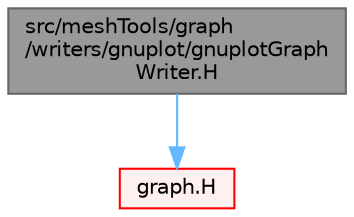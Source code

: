 digraph "src/meshTools/graph/writers/gnuplot/gnuplotGraphWriter.H"
{
 // LATEX_PDF_SIZE
  bgcolor="transparent";
  edge [fontname=Helvetica,fontsize=10,labelfontname=Helvetica,labelfontsize=10];
  node [fontname=Helvetica,fontsize=10,shape=box,height=0.2,width=0.4];
  Node1 [id="Node000001",label="src/meshTools/graph\l/writers/gnuplot/gnuplotGraph\lWriter.H",height=0.2,width=0.4,color="gray40", fillcolor="grey60", style="filled", fontcolor="black",tooltip=" "];
  Node1 -> Node2 [id="edge1_Node000001_Node000002",color="steelblue1",style="solid",tooltip=" "];
  Node2 [id="Node000002",label="graph.H",height=0.2,width=0.4,color="red", fillcolor="#FFF0F0", style="filled",URL="$graph_8H.html",tooltip=" "];
}
